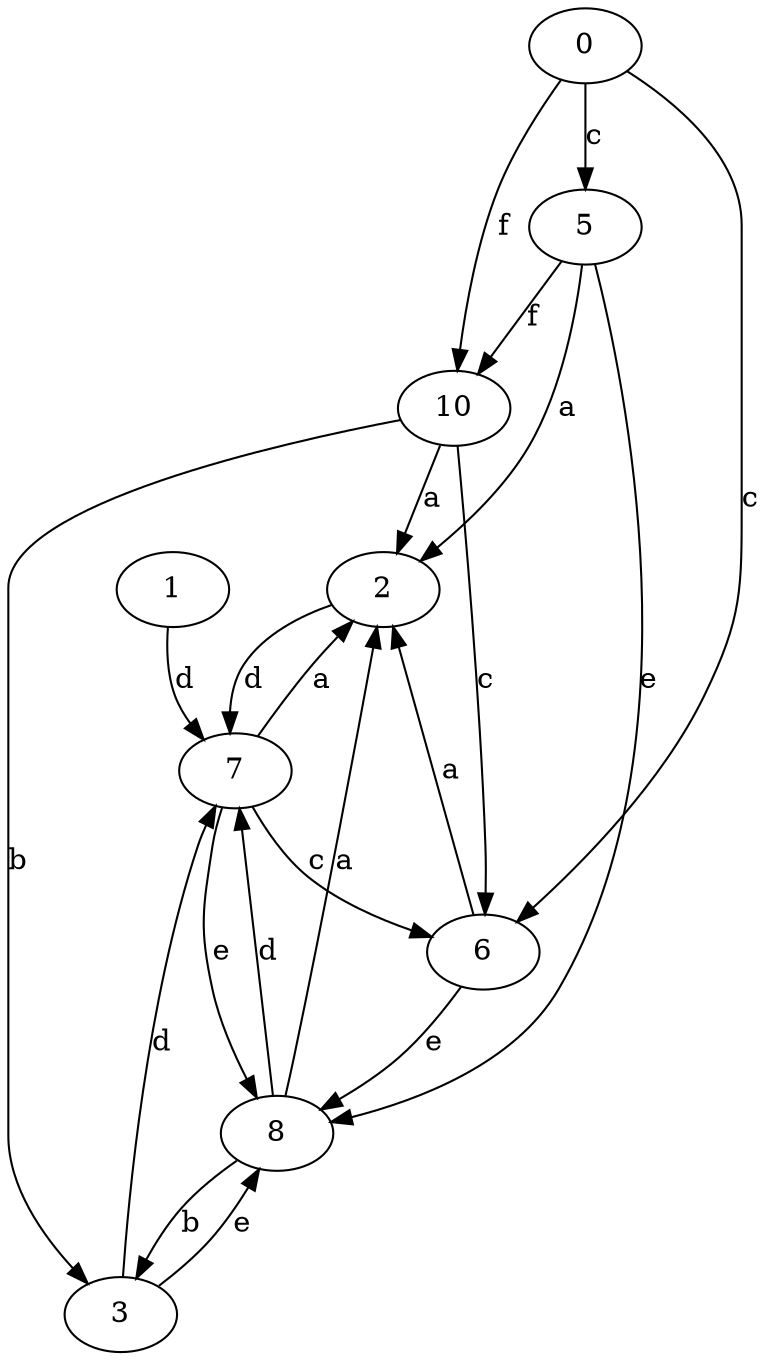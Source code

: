 strict digraph  {
2;
3;
5;
6;
7;
0;
8;
1;
10;
2 -> 7  [label=d];
3 -> 7  [label=d];
3 -> 8  [label=e];
5 -> 2  [label=a];
5 -> 8  [label=e];
5 -> 10  [label=f];
6 -> 2  [label=a];
6 -> 8  [label=e];
7 -> 2  [label=a];
7 -> 6  [label=c];
7 -> 8  [label=e];
0 -> 5  [label=c];
0 -> 6  [label=c];
0 -> 10  [label=f];
8 -> 2  [label=a];
8 -> 3  [label=b];
8 -> 7  [label=d];
1 -> 7  [label=d];
10 -> 2  [label=a];
10 -> 3  [label=b];
10 -> 6  [label=c];
}
